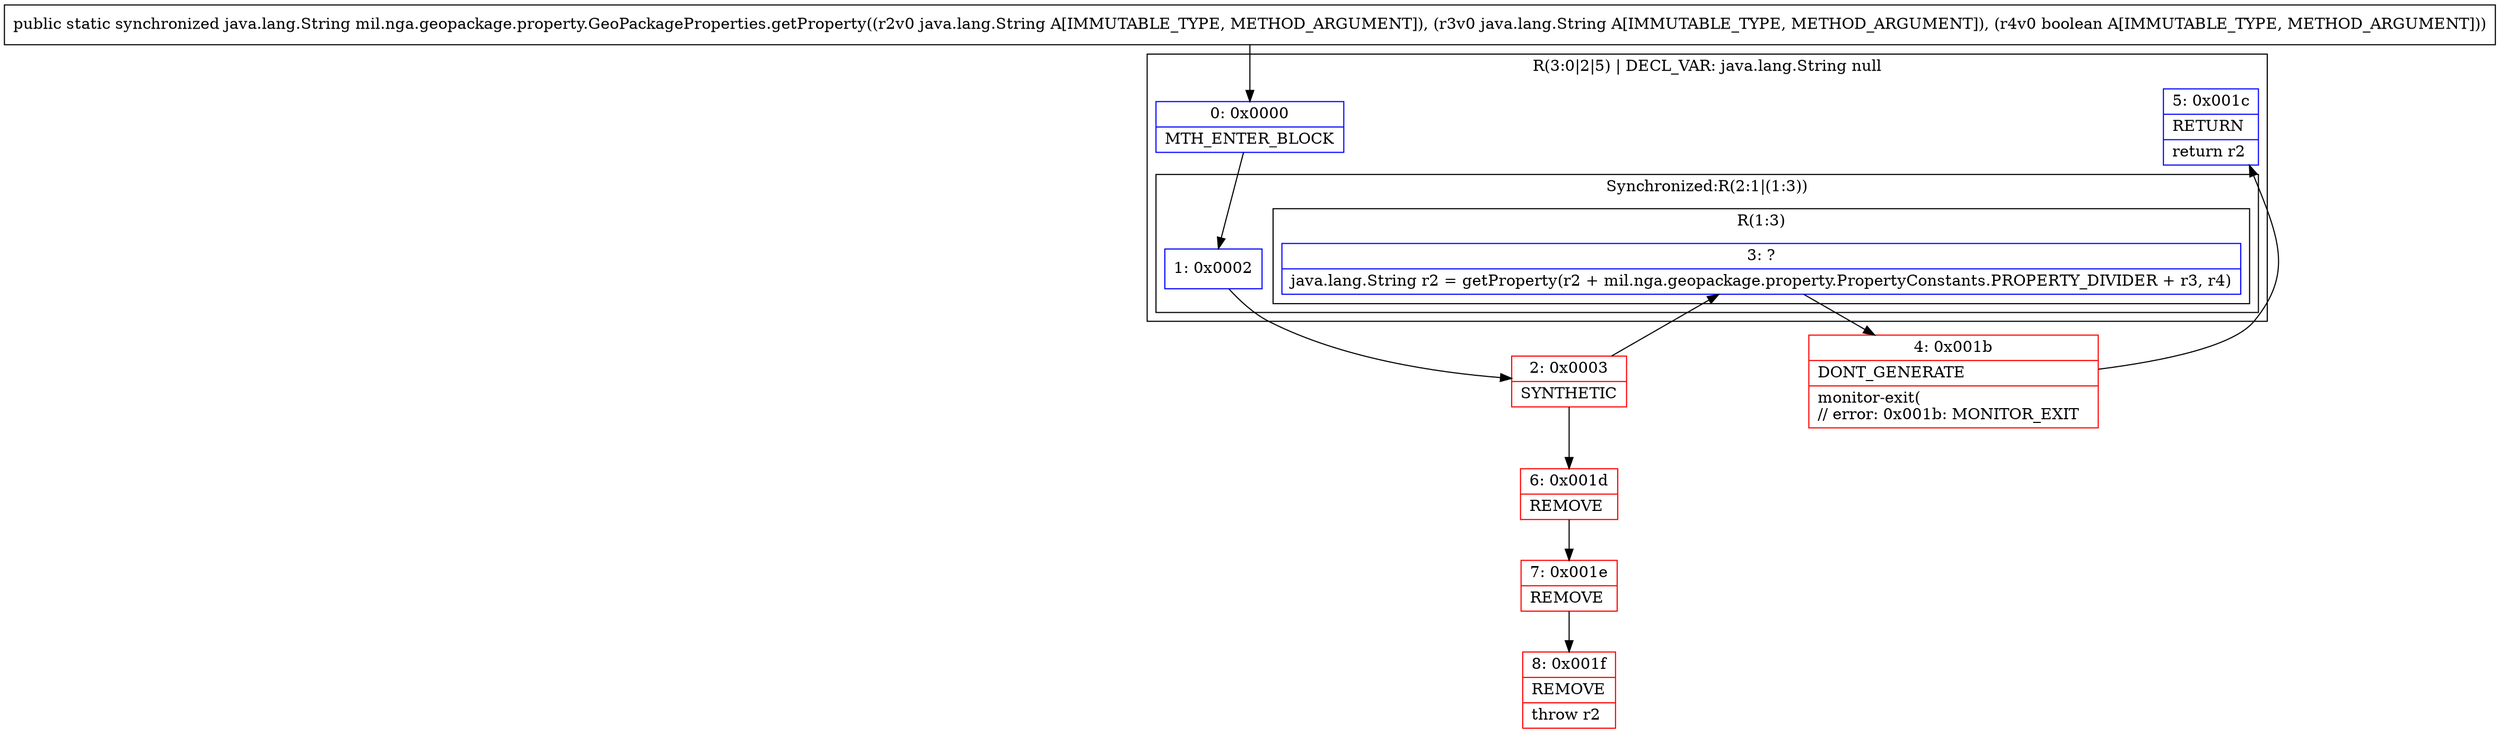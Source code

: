 digraph "CFG formil.nga.geopackage.property.GeoPackageProperties.getProperty(Ljava\/lang\/String;Ljava\/lang\/String;Z)Ljava\/lang\/String;" {
subgraph cluster_Region_1576303437 {
label = "R(3:0|2|5) | DECL_VAR: java.lang.String null\l";
node [shape=record,color=blue];
Node_0 [shape=record,label="{0\:\ 0x0000|MTH_ENTER_BLOCK\l}"];
subgraph cluster_SynchronizedRegion_723517956 {
label = "Synchronized:R(2:1|(1:3))";
node [shape=record,color=blue];
Node_1 [shape=record,label="{1\:\ 0x0002}"];
subgraph cluster_Region_966608279 {
label = "R(1:3)";
node [shape=record,color=blue];
Node_3 [shape=record,label="{3\:\ ?|java.lang.String r2 = getProperty(r2 + mil.nga.geopackage.property.PropertyConstants.PROPERTY_DIVIDER + r3, r4)\l}"];
}
}
Node_5 [shape=record,label="{5\:\ 0x001c|RETURN\l|return r2\l}"];
}
Node_2 [shape=record,color=red,label="{2\:\ 0x0003|SYNTHETIC\l}"];
Node_4 [shape=record,color=red,label="{4\:\ 0x001b|DONT_GENERATE\l|monitor\-exit(\l\/\/ error: 0x001b: MONITOR_EXIT  \l}"];
Node_6 [shape=record,color=red,label="{6\:\ 0x001d|REMOVE\l}"];
Node_7 [shape=record,color=red,label="{7\:\ 0x001e|REMOVE\l}"];
Node_8 [shape=record,color=red,label="{8\:\ 0x001f|REMOVE\l|throw r2\l}"];
MethodNode[shape=record,label="{public static synchronized java.lang.String mil.nga.geopackage.property.GeoPackageProperties.getProperty((r2v0 java.lang.String A[IMMUTABLE_TYPE, METHOD_ARGUMENT]), (r3v0 java.lang.String A[IMMUTABLE_TYPE, METHOD_ARGUMENT]), (r4v0 boolean A[IMMUTABLE_TYPE, METHOD_ARGUMENT])) }"];
MethodNode -> Node_0;
Node_0 -> Node_1;
Node_1 -> Node_2;
Node_3 -> Node_4;
Node_2 -> Node_3;
Node_2 -> Node_6;
Node_4 -> Node_5;
Node_6 -> Node_7;
Node_7 -> Node_8;
}

